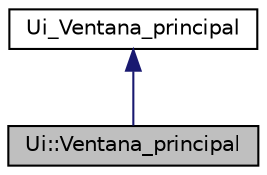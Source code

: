 digraph "Ui::Ventana_principal"
{
  edge [fontname="Helvetica",fontsize="10",labelfontname="Helvetica",labelfontsize="10"];
  node [fontname="Helvetica",fontsize="10",shape=record];
  Node1 [label="Ui::Ventana_principal",height=0.2,width=0.4,color="black", fillcolor="grey75", style="filled" fontcolor="black"];
  Node2 -> Node1 [dir="back",color="midnightblue",fontsize="10",style="solid",fontname="Helvetica"];
  Node2 [label="Ui_Ventana_principal",height=0.2,width=0.4,color="black", fillcolor="white", style="filled",URL="$class_ui___ventana__principal.html"];
}
